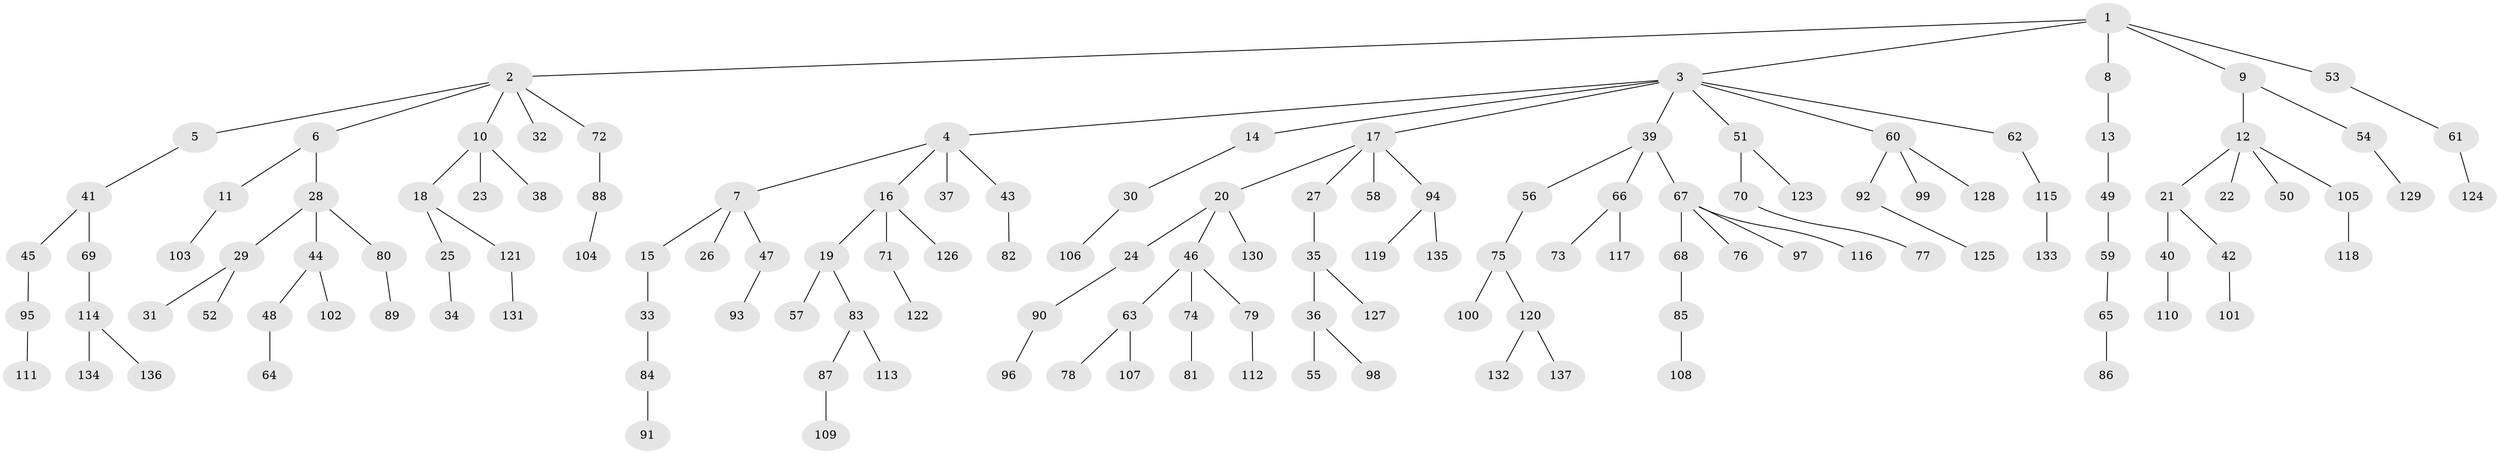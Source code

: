 // Generated by graph-tools (version 1.1) at 2025/36/03/09/25 02:36:39]
// undirected, 137 vertices, 136 edges
graph export_dot {
graph [start="1"]
  node [color=gray90,style=filled];
  1;
  2;
  3;
  4;
  5;
  6;
  7;
  8;
  9;
  10;
  11;
  12;
  13;
  14;
  15;
  16;
  17;
  18;
  19;
  20;
  21;
  22;
  23;
  24;
  25;
  26;
  27;
  28;
  29;
  30;
  31;
  32;
  33;
  34;
  35;
  36;
  37;
  38;
  39;
  40;
  41;
  42;
  43;
  44;
  45;
  46;
  47;
  48;
  49;
  50;
  51;
  52;
  53;
  54;
  55;
  56;
  57;
  58;
  59;
  60;
  61;
  62;
  63;
  64;
  65;
  66;
  67;
  68;
  69;
  70;
  71;
  72;
  73;
  74;
  75;
  76;
  77;
  78;
  79;
  80;
  81;
  82;
  83;
  84;
  85;
  86;
  87;
  88;
  89;
  90;
  91;
  92;
  93;
  94;
  95;
  96;
  97;
  98;
  99;
  100;
  101;
  102;
  103;
  104;
  105;
  106;
  107;
  108;
  109;
  110;
  111;
  112;
  113;
  114;
  115;
  116;
  117;
  118;
  119;
  120;
  121;
  122;
  123;
  124;
  125;
  126;
  127;
  128;
  129;
  130;
  131;
  132;
  133;
  134;
  135;
  136;
  137;
  1 -- 2;
  1 -- 3;
  1 -- 8;
  1 -- 9;
  1 -- 53;
  2 -- 5;
  2 -- 6;
  2 -- 10;
  2 -- 32;
  2 -- 72;
  3 -- 4;
  3 -- 14;
  3 -- 17;
  3 -- 39;
  3 -- 51;
  3 -- 60;
  3 -- 62;
  4 -- 7;
  4 -- 16;
  4 -- 37;
  4 -- 43;
  5 -- 41;
  6 -- 11;
  6 -- 28;
  7 -- 15;
  7 -- 26;
  7 -- 47;
  8 -- 13;
  9 -- 12;
  9 -- 54;
  10 -- 18;
  10 -- 23;
  10 -- 38;
  11 -- 103;
  12 -- 21;
  12 -- 22;
  12 -- 50;
  12 -- 105;
  13 -- 49;
  14 -- 30;
  15 -- 33;
  16 -- 19;
  16 -- 71;
  16 -- 126;
  17 -- 20;
  17 -- 27;
  17 -- 58;
  17 -- 94;
  18 -- 25;
  18 -- 121;
  19 -- 57;
  19 -- 83;
  20 -- 24;
  20 -- 46;
  20 -- 130;
  21 -- 40;
  21 -- 42;
  24 -- 90;
  25 -- 34;
  27 -- 35;
  28 -- 29;
  28 -- 44;
  28 -- 80;
  29 -- 31;
  29 -- 52;
  30 -- 106;
  33 -- 84;
  35 -- 36;
  35 -- 127;
  36 -- 55;
  36 -- 98;
  39 -- 56;
  39 -- 66;
  39 -- 67;
  40 -- 110;
  41 -- 45;
  41 -- 69;
  42 -- 101;
  43 -- 82;
  44 -- 48;
  44 -- 102;
  45 -- 95;
  46 -- 63;
  46 -- 74;
  46 -- 79;
  47 -- 93;
  48 -- 64;
  49 -- 59;
  51 -- 70;
  51 -- 123;
  53 -- 61;
  54 -- 129;
  56 -- 75;
  59 -- 65;
  60 -- 92;
  60 -- 99;
  60 -- 128;
  61 -- 124;
  62 -- 115;
  63 -- 78;
  63 -- 107;
  65 -- 86;
  66 -- 73;
  66 -- 117;
  67 -- 68;
  67 -- 76;
  67 -- 97;
  67 -- 116;
  68 -- 85;
  69 -- 114;
  70 -- 77;
  71 -- 122;
  72 -- 88;
  74 -- 81;
  75 -- 100;
  75 -- 120;
  79 -- 112;
  80 -- 89;
  83 -- 87;
  83 -- 113;
  84 -- 91;
  85 -- 108;
  87 -- 109;
  88 -- 104;
  90 -- 96;
  92 -- 125;
  94 -- 119;
  94 -- 135;
  95 -- 111;
  105 -- 118;
  114 -- 134;
  114 -- 136;
  115 -- 133;
  120 -- 132;
  120 -- 137;
  121 -- 131;
}
